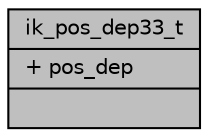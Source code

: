 digraph "ik_pos_dep33_t"
{
 // INTERACTIVE_SVG=YES
 // LATEX_PDF_SIZE
  bgcolor="transparent";
  edge [fontname="Helvetica",fontsize="10",labelfontname="Helvetica",labelfontsize="10"];
  node [fontname="Helvetica",fontsize="10",shape=record];
  Node1 [label="{ik_pos_dep33_t\n|+ pos_dep\l|}",height=0.2,width=0.4,color="black", fillcolor="grey75", style="filled", fontcolor="black",tooltip=" "];
}
